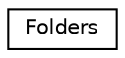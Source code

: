 digraph "Graphical Class Hierarchy"
{
 // LATEX_PDF_SIZE
  edge [fontname="Helvetica",fontsize="10",labelfontname="Helvetica",labelfontsize="10"];
  node [fontname="Helvetica",fontsize="10",shape=record];
  rankdir="LR";
  Node0 [label="Folders",height=0.2,width=0.4,color="black", fillcolor="white", style="filled",URL="$class_folders.html",tooltip="Object used to hold a list of folders."];
}
